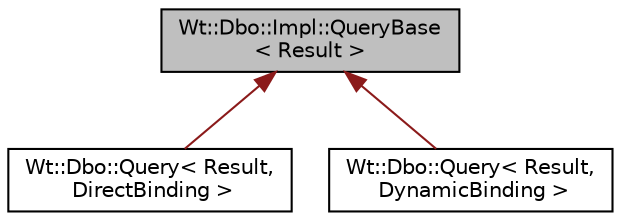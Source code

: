 digraph "Wt::Dbo::Impl::QueryBase&lt; Result &gt;"
{
 // LATEX_PDF_SIZE
  edge [fontname="Helvetica",fontsize="10",labelfontname="Helvetica",labelfontsize="10"];
  node [fontname="Helvetica",fontsize="10",shape=record];
  Node1 [label="Wt::Dbo::Impl::QueryBase\l\< Result \>",height=0.2,width=0.4,color="black", fillcolor="grey75", style="filled", fontcolor="black",tooltip=" "];
  Node1 -> Node2 [dir="back",color="firebrick4",fontsize="10",style="solid",fontname="Helvetica"];
  Node2 [label="Wt::Dbo::Query\< Result,\l DirectBinding \>",height=0.2,width=0.4,color="black", fillcolor="white", style="filled",URL="$classWt_1_1Dbo_1_1Query_3_01Result_00_01DirectBinding_01_4.html",tooltip=" "];
  Node1 -> Node3 [dir="back",color="firebrick4",fontsize="10",style="solid",fontname="Helvetica"];
  Node3 [label="Wt::Dbo::Query\< Result,\l DynamicBinding \>",height=0.2,width=0.4,color="black", fillcolor="white", style="filled",URL="$classWt_1_1Dbo_1_1Query_3_01Result_00_01DynamicBinding_01_4.html",tooltip=" "];
}
